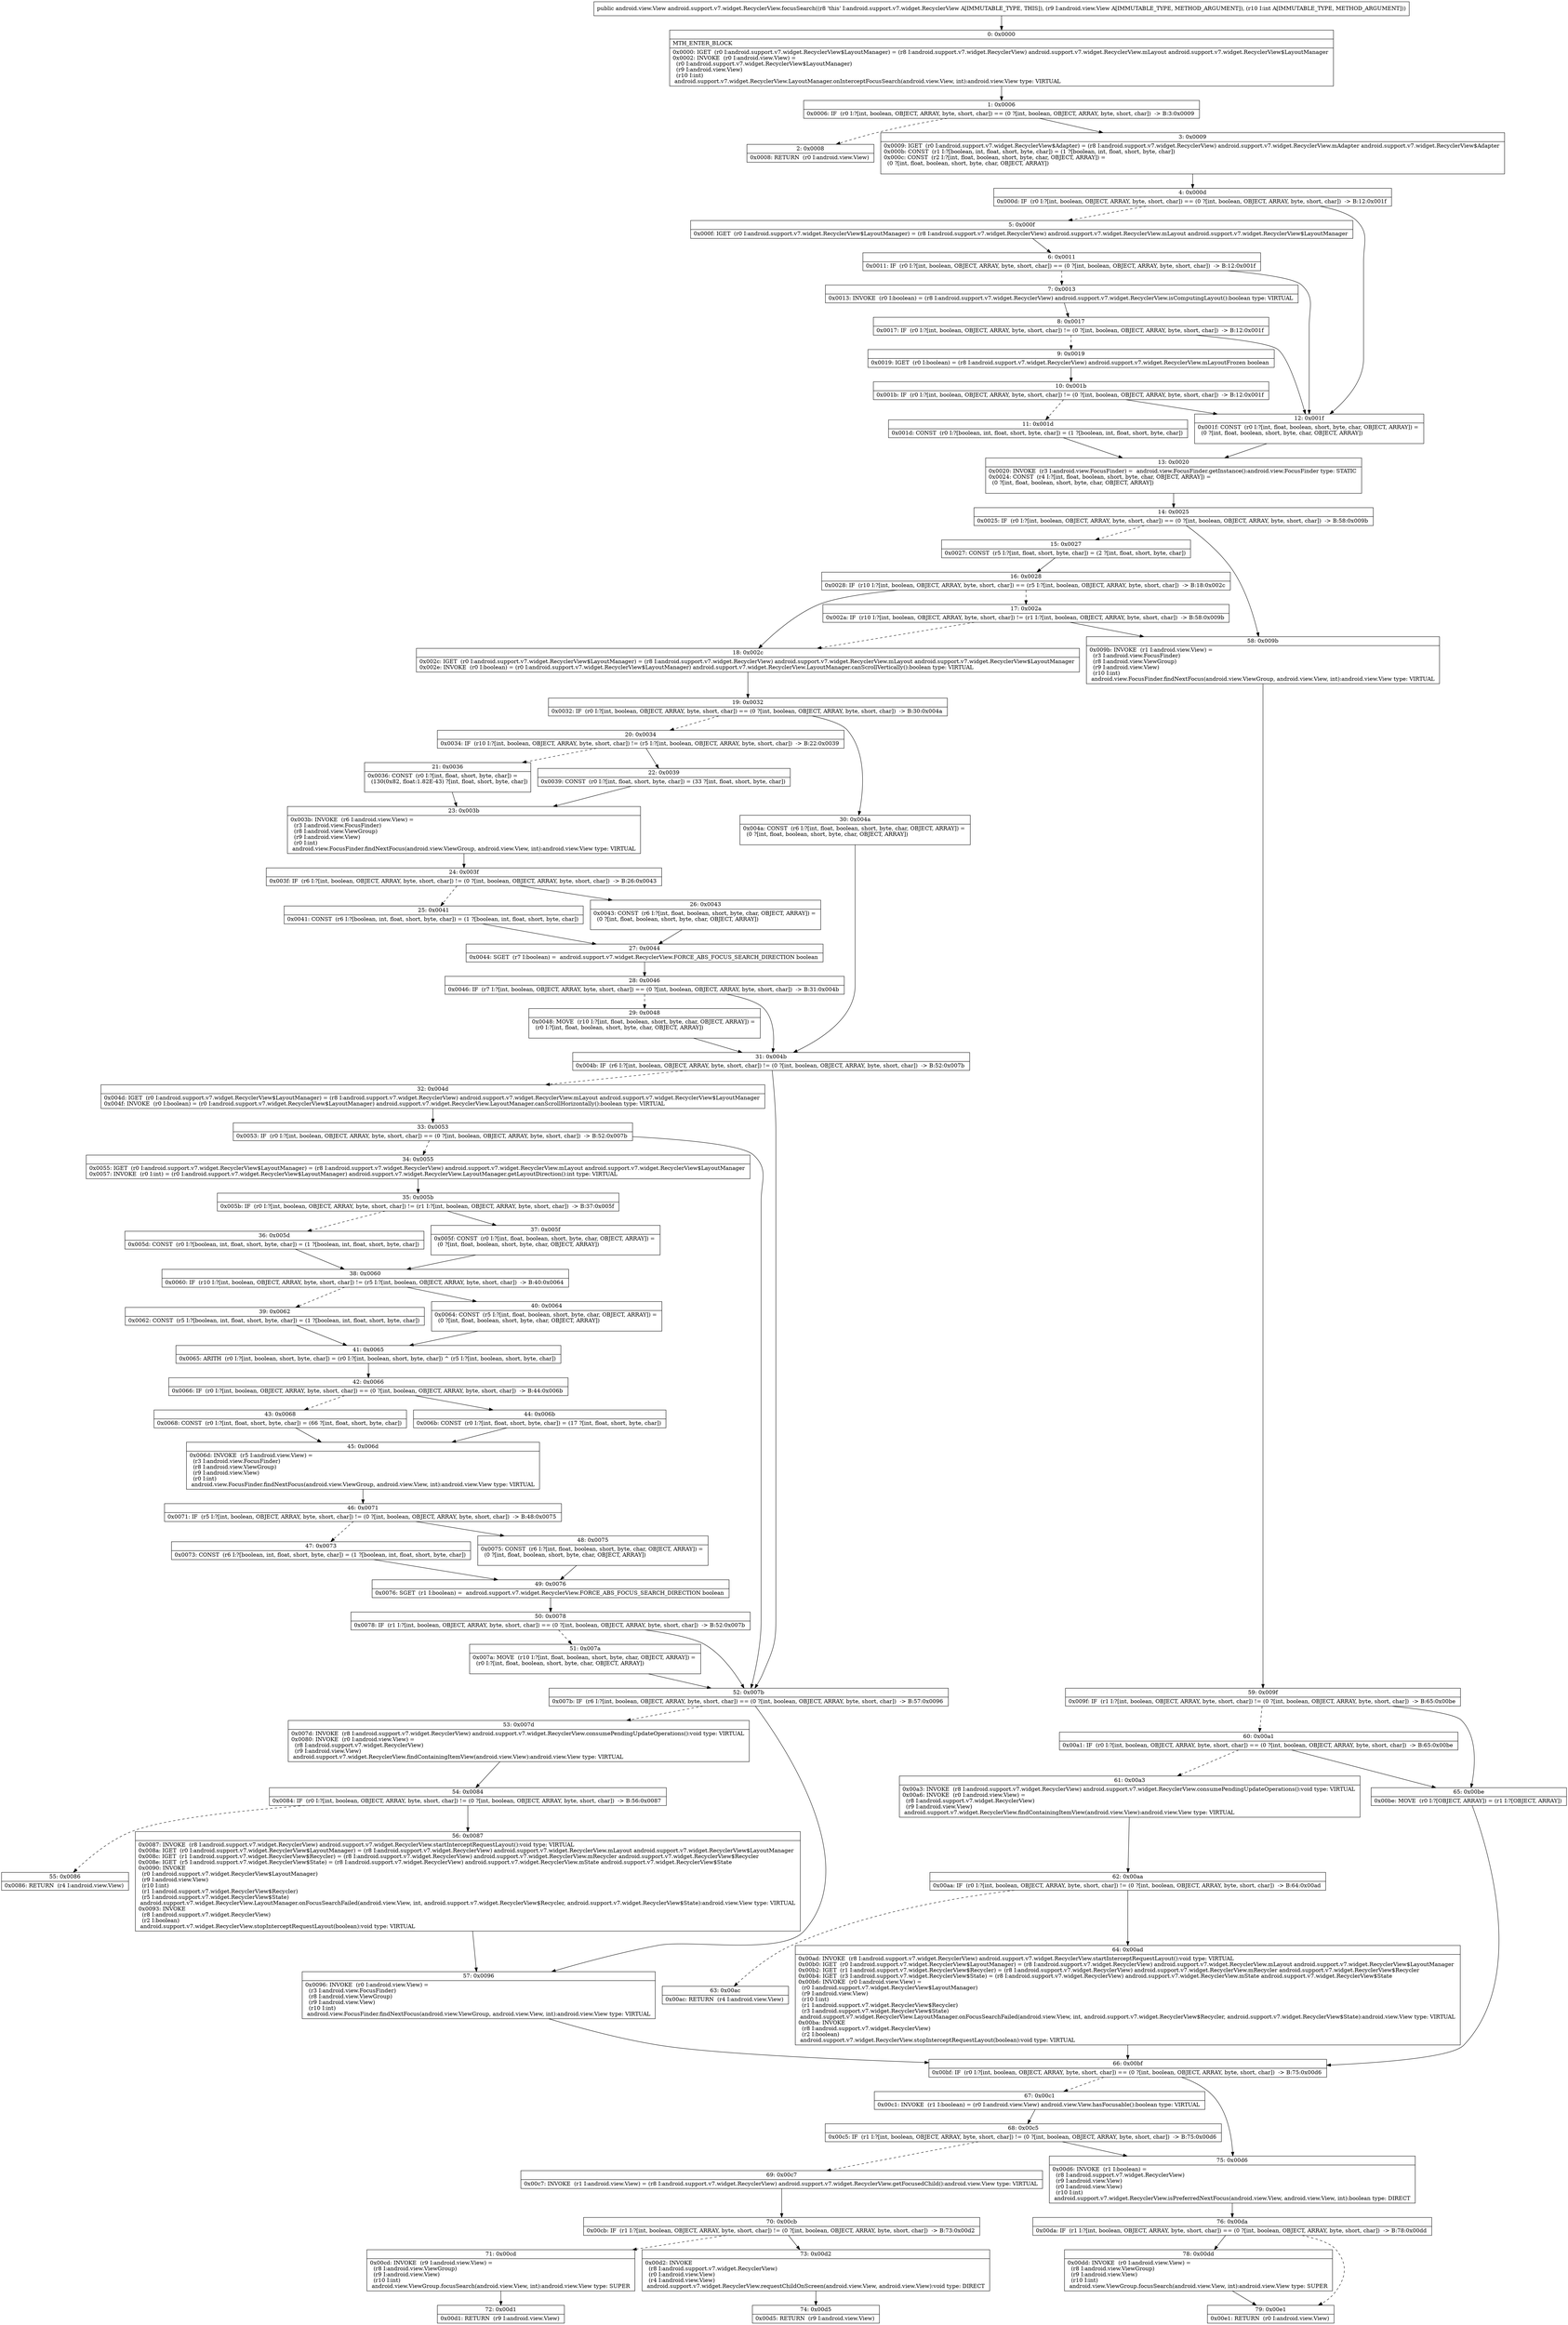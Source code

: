 digraph "CFG forandroid.support.v7.widget.RecyclerView.focusSearch(Landroid\/view\/View;I)Landroid\/view\/View;" {
Node_0 [shape=record,label="{0\:\ 0x0000|MTH_ENTER_BLOCK\l|0x0000: IGET  (r0 I:android.support.v7.widget.RecyclerView$LayoutManager) = (r8 I:android.support.v7.widget.RecyclerView) android.support.v7.widget.RecyclerView.mLayout android.support.v7.widget.RecyclerView$LayoutManager \l0x0002: INVOKE  (r0 I:android.view.View) = \l  (r0 I:android.support.v7.widget.RecyclerView$LayoutManager)\l  (r9 I:android.view.View)\l  (r10 I:int)\l android.support.v7.widget.RecyclerView.LayoutManager.onInterceptFocusSearch(android.view.View, int):android.view.View type: VIRTUAL \l}"];
Node_1 [shape=record,label="{1\:\ 0x0006|0x0006: IF  (r0 I:?[int, boolean, OBJECT, ARRAY, byte, short, char]) == (0 ?[int, boolean, OBJECT, ARRAY, byte, short, char])  \-\> B:3:0x0009 \l}"];
Node_2 [shape=record,label="{2\:\ 0x0008|0x0008: RETURN  (r0 I:android.view.View) \l}"];
Node_3 [shape=record,label="{3\:\ 0x0009|0x0009: IGET  (r0 I:android.support.v7.widget.RecyclerView$Adapter) = (r8 I:android.support.v7.widget.RecyclerView) android.support.v7.widget.RecyclerView.mAdapter android.support.v7.widget.RecyclerView$Adapter \l0x000b: CONST  (r1 I:?[boolean, int, float, short, byte, char]) = (1 ?[boolean, int, float, short, byte, char]) \l0x000c: CONST  (r2 I:?[int, float, boolean, short, byte, char, OBJECT, ARRAY]) = \l  (0 ?[int, float, boolean, short, byte, char, OBJECT, ARRAY])\l \l}"];
Node_4 [shape=record,label="{4\:\ 0x000d|0x000d: IF  (r0 I:?[int, boolean, OBJECT, ARRAY, byte, short, char]) == (0 ?[int, boolean, OBJECT, ARRAY, byte, short, char])  \-\> B:12:0x001f \l}"];
Node_5 [shape=record,label="{5\:\ 0x000f|0x000f: IGET  (r0 I:android.support.v7.widget.RecyclerView$LayoutManager) = (r8 I:android.support.v7.widget.RecyclerView) android.support.v7.widget.RecyclerView.mLayout android.support.v7.widget.RecyclerView$LayoutManager \l}"];
Node_6 [shape=record,label="{6\:\ 0x0011|0x0011: IF  (r0 I:?[int, boolean, OBJECT, ARRAY, byte, short, char]) == (0 ?[int, boolean, OBJECT, ARRAY, byte, short, char])  \-\> B:12:0x001f \l}"];
Node_7 [shape=record,label="{7\:\ 0x0013|0x0013: INVOKE  (r0 I:boolean) = (r8 I:android.support.v7.widget.RecyclerView) android.support.v7.widget.RecyclerView.isComputingLayout():boolean type: VIRTUAL \l}"];
Node_8 [shape=record,label="{8\:\ 0x0017|0x0017: IF  (r0 I:?[int, boolean, OBJECT, ARRAY, byte, short, char]) != (0 ?[int, boolean, OBJECT, ARRAY, byte, short, char])  \-\> B:12:0x001f \l}"];
Node_9 [shape=record,label="{9\:\ 0x0019|0x0019: IGET  (r0 I:boolean) = (r8 I:android.support.v7.widget.RecyclerView) android.support.v7.widget.RecyclerView.mLayoutFrozen boolean \l}"];
Node_10 [shape=record,label="{10\:\ 0x001b|0x001b: IF  (r0 I:?[int, boolean, OBJECT, ARRAY, byte, short, char]) != (0 ?[int, boolean, OBJECT, ARRAY, byte, short, char])  \-\> B:12:0x001f \l}"];
Node_11 [shape=record,label="{11\:\ 0x001d|0x001d: CONST  (r0 I:?[boolean, int, float, short, byte, char]) = (1 ?[boolean, int, float, short, byte, char]) \l}"];
Node_12 [shape=record,label="{12\:\ 0x001f|0x001f: CONST  (r0 I:?[int, float, boolean, short, byte, char, OBJECT, ARRAY]) = \l  (0 ?[int, float, boolean, short, byte, char, OBJECT, ARRAY])\l \l}"];
Node_13 [shape=record,label="{13\:\ 0x0020|0x0020: INVOKE  (r3 I:android.view.FocusFinder) =  android.view.FocusFinder.getInstance():android.view.FocusFinder type: STATIC \l0x0024: CONST  (r4 I:?[int, float, boolean, short, byte, char, OBJECT, ARRAY]) = \l  (0 ?[int, float, boolean, short, byte, char, OBJECT, ARRAY])\l \l}"];
Node_14 [shape=record,label="{14\:\ 0x0025|0x0025: IF  (r0 I:?[int, boolean, OBJECT, ARRAY, byte, short, char]) == (0 ?[int, boolean, OBJECT, ARRAY, byte, short, char])  \-\> B:58:0x009b \l}"];
Node_15 [shape=record,label="{15\:\ 0x0027|0x0027: CONST  (r5 I:?[int, float, short, byte, char]) = (2 ?[int, float, short, byte, char]) \l}"];
Node_16 [shape=record,label="{16\:\ 0x0028|0x0028: IF  (r10 I:?[int, boolean, OBJECT, ARRAY, byte, short, char]) == (r5 I:?[int, boolean, OBJECT, ARRAY, byte, short, char])  \-\> B:18:0x002c \l}"];
Node_17 [shape=record,label="{17\:\ 0x002a|0x002a: IF  (r10 I:?[int, boolean, OBJECT, ARRAY, byte, short, char]) != (r1 I:?[int, boolean, OBJECT, ARRAY, byte, short, char])  \-\> B:58:0x009b \l}"];
Node_18 [shape=record,label="{18\:\ 0x002c|0x002c: IGET  (r0 I:android.support.v7.widget.RecyclerView$LayoutManager) = (r8 I:android.support.v7.widget.RecyclerView) android.support.v7.widget.RecyclerView.mLayout android.support.v7.widget.RecyclerView$LayoutManager \l0x002e: INVOKE  (r0 I:boolean) = (r0 I:android.support.v7.widget.RecyclerView$LayoutManager) android.support.v7.widget.RecyclerView.LayoutManager.canScrollVertically():boolean type: VIRTUAL \l}"];
Node_19 [shape=record,label="{19\:\ 0x0032|0x0032: IF  (r0 I:?[int, boolean, OBJECT, ARRAY, byte, short, char]) == (0 ?[int, boolean, OBJECT, ARRAY, byte, short, char])  \-\> B:30:0x004a \l}"];
Node_20 [shape=record,label="{20\:\ 0x0034|0x0034: IF  (r10 I:?[int, boolean, OBJECT, ARRAY, byte, short, char]) != (r5 I:?[int, boolean, OBJECT, ARRAY, byte, short, char])  \-\> B:22:0x0039 \l}"];
Node_21 [shape=record,label="{21\:\ 0x0036|0x0036: CONST  (r0 I:?[int, float, short, byte, char]) = \l  (130(0x82, float:1.82E\-43) ?[int, float, short, byte, char])\l \l}"];
Node_22 [shape=record,label="{22\:\ 0x0039|0x0039: CONST  (r0 I:?[int, float, short, byte, char]) = (33 ?[int, float, short, byte, char]) \l}"];
Node_23 [shape=record,label="{23\:\ 0x003b|0x003b: INVOKE  (r6 I:android.view.View) = \l  (r3 I:android.view.FocusFinder)\l  (r8 I:android.view.ViewGroup)\l  (r9 I:android.view.View)\l  (r0 I:int)\l android.view.FocusFinder.findNextFocus(android.view.ViewGroup, android.view.View, int):android.view.View type: VIRTUAL \l}"];
Node_24 [shape=record,label="{24\:\ 0x003f|0x003f: IF  (r6 I:?[int, boolean, OBJECT, ARRAY, byte, short, char]) != (0 ?[int, boolean, OBJECT, ARRAY, byte, short, char])  \-\> B:26:0x0043 \l}"];
Node_25 [shape=record,label="{25\:\ 0x0041|0x0041: CONST  (r6 I:?[boolean, int, float, short, byte, char]) = (1 ?[boolean, int, float, short, byte, char]) \l}"];
Node_26 [shape=record,label="{26\:\ 0x0043|0x0043: CONST  (r6 I:?[int, float, boolean, short, byte, char, OBJECT, ARRAY]) = \l  (0 ?[int, float, boolean, short, byte, char, OBJECT, ARRAY])\l \l}"];
Node_27 [shape=record,label="{27\:\ 0x0044|0x0044: SGET  (r7 I:boolean) =  android.support.v7.widget.RecyclerView.FORCE_ABS_FOCUS_SEARCH_DIRECTION boolean \l}"];
Node_28 [shape=record,label="{28\:\ 0x0046|0x0046: IF  (r7 I:?[int, boolean, OBJECT, ARRAY, byte, short, char]) == (0 ?[int, boolean, OBJECT, ARRAY, byte, short, char])  \-\> B:31:0x004b \l}"];
Node_29 [shape=record,label="{29\:\ 0x0048|0x0048: MOVE  (r10 I:?[int, float, boolean, short, byte, char, OBJECT, ARRAY]) = \l  (r0 I:?[int, float, boolean, short, byte, char, OBJECT, ARRAY])\l \l}"];
Node_30 [shape=record,label="{30\:\ 0x004a|0x004a: CONST  (r6 I:?[int, float, boolean, short, byte, char, OBJECT, ARRAY]) = \l  (0 ?[int, float, boolean, short, byte, char, OBJECT, ARRAY])\l \l}"];
Node_31 [shape=record,label="{31\:\ 0x004b|0x004b: IF  (r6 I:?[int, boolean, OBJECT, ARRAY, byte, short, char]) != (0 ?[int, boolean, OBJECT, ARRAY, byte, short, char])  \-\> B:52:0x007b \l}"];
Node_32 [shape=record,label="{32\:\ 0x004d|0x004d: IGET  (r0 I:android.support.v7.widget.RecyclerView$LayoutManager) = (r8 I:android.support.v7.widget.RecyclerView) android.support.v7.widget.RecyclerView.mLayout android.support.v7.widget.RecyclerView$LayoutManager \l0x004f: INVOKE  (r0 I:boolean) = (r0 I:android.support.v7.widget.RecyclerView$LayoutManager) android.support.v7.widget.RecyclerView.LayoutManager.canScrollHorizontally():boolean type: VIRTUAL \l}"];
Node_33 [shape=record,label="{33\:\ 0x0053|0x0053: IF  (r0 I:?[int, boolean, OBJECT, ARRAY, byte, short, char]) == (0 ?[int, boolean, OBJECT, ARRAY, byte, short, char])  \-\> B:52:0x007b \l}"];
Node_34 [shape=record,label="{34\:\ 0x0055|0x0055: IGET  (r0 I:android.support.v7.widget.RecyclerView$LayoutManager) = (r8 I:android.support.v7.widget.RecyclerView) android.support.v7.widget.RecyclerView.mLayout android.support.v7.widget.RecyclerView$LayoutManager \l0x0057: INVOKE  (r0 I:int) = (r0 I:android.support.v7.widget.RecyclerView$LayoutManager) android.support.v7.widget.RecyclerView.LayoutManager.getLayoutDirection():int type: VIRTUAL \l}"];
Node_35 [shape=record,label="{35\:\ 0x005b|0x005b: IF  (r0 I:?[int, boolean, OBJECT, ARRAY, byte, short, char]) != (r1 I:?[int, boolean, OBJECT, ARRAY, byte, short, char])  \-\> B:37:0x005f \l}"];
Node_36 [shape=record,label="{36\:\ 0x005d|0x005d: CONST  (r0 I:?[boolean, int, float, short, byte, char]) = (1 ?[boolean, int, float, short, byte, char]) \l}"];
Node_37 [shape=record,label="{37\:\ 0x005f|0x005f: CONST  (r0 I:?[int, float, boolean, short, byte, char, OBJECT, ARRAY]) = \l  (0 ?[int, float, boolean, short, byte, char, OBJECT, ARRAY])\l \l}"];
Node_38 [shape=record,label="{38\:\ 0x0060|0x0060: IF  (r10 I:?[int, boolean, OBJECT, ARRAY, byte, short, char]) != (r5 I:?[int, boolean, OBJECT, ARRAY, byte, short, char])  \-\> B:40:0x0064 \l}"];
Node_39 [shape=record,label="{39\:\ 0x0062|0x0062: CONST  (r5 I:?[boolean, int, float, short, byte, char]) = (1 ?[boolean, int, float, short, byte, char]) \l}"];
Node_40 [shape=record,label="{40\:\ 0x0064|0x0064: CONST  (r5 I:?[int, float, boolean, short, byte, char, OBJECT, ARRAY]) = \l  (0 ?[int, float, boolean, short, byte, char, OBJECT, ARRAY])\l \l}"];
Node_41 [shape=record,label="{41\:\ 0x0065|0x0065: ARITH  (r0 I:?[int, boolean, short, byte, char]) = (r0 I:?[int, boolean, short, byte, char]) ^ (r5 I:?[int, boolean, short, byte, char]) \l}"];
Node_42 [shape=record,label="{42\:\ 0x0066|0x0066: IF  (r0 I:?[int, boolean, OBJECT, ARRAY, byte, short, char]) == (0 ?[int, boolean, OBJECT, ARRAY, byte, short, char])  \-\> B:44:0x006b \l}"];
Node_43 [shape=record,label="{43\:\ 0x0068|0x0068: CONST  (r0 I:?[int, float, short, byte, char]) = (66 ?[int, float, short, byte, char]) \l}"];
Node_44 [shape=record,label="{44\:\ 0x006b|0x006b: CONST  (r0 I:?[int, float, short, byte, char]) = (17 ?[int, float, short, byte, char]) \l}"];
Node_45 [shape=record,label="{45\:\ 0x006d|0x006d: INVOKE  (r5 I:android.view.View) = \l  (r3 I:android.view.FocusFinder)\l  (r8 I:android.view.ViewGroup)\l  (r9 I:android.view.View)\l  (r0 I:int)\l android.view.FocusFinder.findNextFocus(android.view.ViewGroup, android.view.View, int):android.view.View type: VIRTUAL \l}"];
Node_46 [shape=record,label="{46\:\ 0x0071|0x0071: IF  (r5 I:?[int, boolean, OBJECT, ARRAY, byte, short, char]) != (0 ?[int, boolean, OBJECT, ARRAY, byte, short, char])  \-\> B:48:0x0075 \l}"];
Node_47 [shape=record,label="{47\:\ 0x0073|0x0073: CONST  (r6 I:?[boolean, int, float, short, byte, char]) = (1 ?[boolean, int, float, short, byte, char]) \l}"];
Node_48 [shape=record,label="{48\:\ 0x0075|0x0075: CONST  (r6 I:?[int, float, boolean, short, byte, char, OBJECT, ARRAY]) = \l  (0 ?[int, float, boolean, short, byte, char, OBJECT, ARRAY])\l \l}"];
Node_49 [shape=record,label="{49\:\ 0x0076|0x0076: SGET  (r1 I:boolean) =  android.support.v7.widget.RecyclerView.FORCE_ABS_FOCUS_SEARCH_DIRECTION boolean \l}"];
Node_50 [shape=record,label="{50\:\ 0x0078|0x0078: IF  (r1 I:?[int, boolean, OBJECT, ARRAY, byte, short, char]) == (0 ?[int, boolean, OBJECT, ARRAY, byte, short, char])  \-\> B:52:0x007b \l}"];
Node_51 [shape=record,label="{51\:\ 0x007a|0x007a: MOVE  (r10 I:?[int, float, boolean, short, byte, char, OBJECT, ARRAY]) = \l  (r0 I:?[int, float, boolean, short, byte, char, OBJECT, ARRAY])\l \l}"];
Node_52 [shape=record,label="{52\:\ 0x007b|0x007b: IF  (r6 I:?[int, boolean, OBJECT, ARRAY, byte, short, char]) == (0 ?[int, boolean, OBJECT, ARRAY, byte, short, char])  \-\> B:57:0x0096 \l}"];
Node_53 [shape=record,label="{53\:\ 0x007d|0x007d: INVOKE  (r8 I:android.support.v7.widget.RecyclerView) android.support.v7.widget.RecyclerView.consumePendingUpdateOperations():void type: VIRTUAL \l0x0080: INVOKE  (r0 I:android.view.View) = \l  (r8 I:android.support.v7.widget.RecyclerView)\l  (r9 I:android.view.View)\l android.support.v7.widget.RecyclerView.findContainingItemView(android.view.View):android.view.View type: VIRTUAL \l}"];
Node_54 [shape=record,label="{54\:\ 0x0084|0x0084: IF  (r0 I:?[int, boolean, OBJECT, ARRAY, byte, short, char]) != (0 ?[int, boolean, OBJECT, ARRAY, byte, short, char])  \-\> B:56:0x0087 \l}"];
Node_55 [shape=record,label="{55\:\ 0x0086|0x0086: RETURN  (r4 I:android.view.View) \l}"];
Node_56 [shape=record,label="{56\:\ 0x0087|0x0087: INVOKE  (r8 I:android.support.v7.widget.RecyclerView) android.support.v7.widget.RecyclerView.startInterceptRequestLayout():void type: VIRTUAL \l0x008a: IGET  (r0 I:android.support.v7.widget.RecyclerView$LayoutManager) = (r8 I:android.support.v7.widget.RecyclerView) android.support.v7.widget.RecyclerView.mLayout android.support.v7.widget.RecyclerView$LayoutManager \l0x008c: IGET  (r1 I:android.support.v7.widget.RecyclerView$Recycler) = (r8 I:android.support.v7.widget.RecyclerView) android.support.v7.widget.RecyclerView.mRecycler android.support.v7.widget.RecyclerView$Recycler \l0x008e: IGET  (r5 I:android.support.v7.widget.RecyclerView$State) = (r8 I:android.support.v7.widget.RecyclerView) android.support.v7.widget.RecyclerView.mState android.support.v7.widget.RecyclerView$State \l0x0090: INVOKE  \l  (r0 I:android.support.v7.widget.RecyclerView$LayoutManager)\l  (r9 I:android.view.View)\l  (r10 I:int)\l  (r1 I:android.support.v7.widget.RecyclerView$Recycler)\l  (r5 I:android.support.v7.widget.RecyclerView$State)\l android.support.v7.widget.RecyclerView.LayoutManager.onFocusSearchFailed(android.view.View, int, android.support.v7.widget.RecyclerView$Recycler, android.support.v7.widget.RecyclerView$State):android.view.View type: VIRTUAL \l0x0093: INVOKE  \l  (r8 I:android.support.v7.widget.RecyclerView)\l  (r2 I:boolean)\l android.support.v7.widget.RecyclerView.stopInterceptRequestLayout(boolean):void type: VIRTUAL \l}"];
Node_57 [shape=record,label="{57\:\ 0x0096|0x0096: INVOKE  (r0 I:android.view.View) = \l  (r3 I:android.view.FocusFinder)\l  (r8 I:android.view.ViewGroup)\l  (r9 I:android.view.View)\l  (r10 I:int)\l android.view.FocusFinder.findNextFocus(android.view.ViewGroup, android.view.View, int):android.view.View type: VIRTUAL \l}"];
Node_58 [shape=record,label="{58\:\ 0x009b|0x009b: INVOKE  (r1 I:android.view.View) = \l  (r3 I:android.view.FocusFinder)\l  (r8 I:android.view.ViewGroup)\l  (r9 I:android.view.View)\l  (r10 I:int)\l android.view.FocusFinder.findNextFocus(android.view.ViewGroup, android.view.View, int):android.view.View type: VIRTUAL \l}"];
Node_59 [shape=record,label="{59\:\ 0x009f|0x009f: IF  (r1 I:?[int, boolean, OBJECT, ARRAY, byte, short, char]) != (0 ?[int, boolean, OBJECT, ARRAY, byte, short, char])  \-\> B:65:0x00be \l}"];
Node_60 [shape=record,label="{60\:\ 0x00a1|0x00a1: IF  (r0 I:?[int, boolean, OBJECT, ARRAY, byte, short, char]) == (0 ?[int, boolean, OBJECT, ARRAY, byte, short, char])  \-\> B:65:0x00be \l}"];
Node_61 [shape=record,label="{61\:\ 0x00a3|0x00a3: INVOKE  (r8 I:android.support.v7.widget.RecyclerView) android.support.v7.widget.RecyclerView.consumePendingUpdateOperations():void type: VIRTUAL \l0x00a6: INVOKE  (r0 I:android.view.View) = \l  (r8 I:android.support.v7.widget.RecyclerView)\l  (r9 I:android.view.View)\l android.support.v7.widget.RecyclerView.findContainingItemView(android.view.View):android.view.View type: VIRTUAL \l}"];
Node_62 [shape=record,label="{62\:\ 0x00aa|0x00aa: IF  (r0 I:?[int, boolean, OBJECT, ARRAY, byte, short, char]) != (0 ?[int, boolean, OBJECT, ARRAY, byte, short, char])  \-\> B:64:0x00ad \l}"];
Node_63 [shape=record,label="{63\:\ 0x00ac|0x00ac: RETURN  (r4 I:android.view.View) \l}"];
Node_64 [shape=record,label="{64\:\ 0x00ad|0x00ad: INVOKE  (r8 I:android.support.v7.widget.RecyclerView) android.support.v7.widget.RecyclerView.startInterceptRequestLayout():void type: VIRTUAL \l0x00b0: IGET  (r0 I:android.support.v7.widget.RecyclerView$LayoutManager) = (r8 I:android.support.v7.widget.RecyclerView) android.support.v7.widget.RecyclerView.mLayout android.support.v7.widget.RecyclerView$LayoutManager \l0x00b2: IGET  (r1 I:android.support.v7.widget.RecyclerView$Recycler) = (r8 I:android.support.v7.widget.RecyclerView) android.support.v7.widget.RecyclerView.mRecycler android.support.v7.widget.RecyclerView$Recycler \l0x00b4: IGET  (r3 I:android.support.v7.widget.RecyclerView$State) = (r8 I:android.support.v7.widget.RecyclerView) android.support.v7.widget.RecyclerView.mState android.support.v7.widget.RecyclerView$State \l0x00b6: INVOKE  (r0 I:android.view.View) = \l  (r0 I:android.support.v7.widget.RecyclerView$LayoutManager)\l  (r9 I:android.view.View)\l  (r10 I:int)\l  (r1 I:android.support.v7.widget.RecyclerView$Recycler)\l  (r3 I:android.support.v7.widget.RecyclerView$State)\l android.support.v7.widget.RecyclerView.LayoutManager.onFocusSearchFailed(android.view.View, int, android.support.v7.widget.RecyclerView$Recycler, android.support.v7.widget.RecyclerView$State):android.view.View type: VIRTUAL \l0x00ba: INVOKE  \l  (r8 I:android.support.v7.widget.RecyclerView)\l  (r2 I:boolean)\l android.support.v7.widget.RecyclerView.stopInterceptRequestLayout(boolean):void type: VIRTUAL \l}"];
Node_65 [shape=record,label="{65\:\ 0x00be|0x00be: MOVE  (r0 I:?[OBJECT, ARRAY]) = (r1 I:?[OBJECT, ARRAY]) \l}"];
Node_66 [shape=record,label="{66\:\ 0x00bf|0x00bf: IF  (r0 I:?[int, boolean, OBJECT, ARRAY, byte, short, char]) == (0 ?[int, boolean, OBJECT, ARRAY, byte, short, char])  \-\> B:75:0x00d6 \l}"];
Node_67 [shape=record,label="{67\:\ 0x00c1|0x00c1: INVOKE  (r1 I:boolean) = (r0 I:android.view.View) android.view.View.hasFocusable():boolean type: VIRTUAL \l}"];
Node_68 [shape=record,label="{68\:\ 0x00c5|0x00c5: IF  (r1 I:?[int, boolean, OBJECT, ARRAY, byte, short, char]) != (0 ?[int, boolean, OBJECT, ARRAY, byte, short, char])  \-\> B:75:0x00d6 \l}"];
Node_69 [shape=record,label="{69\:\ 0x00c7|0x00c7: INVOKE  (r1 I:android.view.View) = (r8 I:android.support.v7.widget.RecyclerView) android.support.v7.widget.RecyclerView.getFocusedChild():android.view.View type: VIRTUAL \l}"];
Node_70 [shape=record,label="{70\:\ 0x00cb|0x00cb: IF  (r1 I:?[int, boolean, OBJECT, ARRAY, byte, short, char]) != (0 ?[int, boolean, OBJECT, ARRAY, byte, short, char])  \-\> B:73:0x00d2 \l}"];
Node_71 [shape=record,label="{71\:\ 0x00cd|0x00cd: INVOKE  (r9 I:android.view.View) = \l  (r8 I:android.view.ViewGroup)\l  (r9 I:android.view.View)\l  (r10 I:int)\l android.view.ViewGroup.focusSearch(android.view.View, int):android.view.View type: SUPER \l}"];
Node_72 [shape=record,label="{72\:\ 0x00d1|0x00d1: RETURN  (r9 I:android.view.View) \l}"];
Node_73 [shape=record,label="{73\:\ 0x00d2|0x00d2: INVOKE  \l  (r8 I:android.support.v7.widget.RecyclerView)\l  (r0 I:android.view.View)\l  (r4 I:android.view.View)\l android.support.v7.widget.RecyclerView.requestChildOnScreen(android.view.View, android.view.View):void type: DIRECT \l}"];
Node_74 [shape=record,label="{74\:\ 0x00d5|0x00d5: RETURN  (r9 I:android.view.View) \l}"];
Node_75 [shape=record,label="{75\:\ 0x00d6|0x00d6: INVOKE  (r1 I:boolean) = \l  (r8 I:android.support.v7.widget.RecyclerView)\l  (r9 I:android.view.View)\l  (r0 I:android.view.View)\l  (r10 I:int)\l android.support.v7.widget.RecyclerView.isPreferredNextFocus(android.view.View, android.view.View, int):boolean type: DIRECT \l}"];
Node_76 [shape=record,label="{76\:\ 0x00da|0x00da: IF  (r1 I:?[int, boolean, OBJECT, ARRAY, byte, short, char]) == (0 ?[int, boolean, OBJECT, ARRAY, byte, short, char])  \-\> B:78:0x00dd \l}"];
Node_78 [shape=record,label="{78\:\ 0x00dd|0x00dd: INVOKE  (r0 I:android.view.View) = \l  (r8 I:android.view.ViewGroup)\l  (r9 I:android.view.View)\l  (r10 I:int)\l android.view.ViewGroup.focusSearch(android.view.View, int):android.view.View type: SUPER \l}"];
Node_79 [shape=record,label="{79\:\ 0x00e1|0x00e1: RETURN  (r0 I:android.view.View) \l}"];
MethodNode[shape=record,label="{public android.view.View android.support.v7.widget.RecyclerView.focusSearch((r8 'this' I:android.support.v7.widget.RecyclerView A[IMMUTABLE_TYPE, THIS]), (r9 I:android.view.View A[IMMUTABLE_TYPE, METHOD_ARGUMENT]), (r10 I:int A[IMMUTABLE_TYPE, METHOD_ARGUMENT])) }"];
MethodNode -> Node_0;
Node_0 -> Node_1;
Node_1 -> Node_2[style=dashed];
Node_1 -> Node_3;
Node_3 -> Node_4;
Node_4 -> Node_5[style=dashed];
Node_4 -> Node_12;
Node_5 -> Node_6;
Node_6 -> Node_7[style=dashed];
Node_6 -> Node_12;
Node_7 -> Node_8;
Node_8 -> Node_9[style=dashed];
Node_8 -> Node_12;
Node_9 -> Node_10;
Node_10 -> Node_11[style=dashed];
Node_10 -> Node_12;
Node_11 -> Node_13;
Node_12 -> Node_13;
Node_13 -> Node_14;
Node_14 -> Node_15[style=dashed];
Node_14 -> Node_58;
Node_15 -> Node_16;
Node_16 -> Node_17[style=dashed];
Node_16 -> Node_18;
Node_17 -> Node_18[style=dashed];
Node_17 -> Node_58;
Node_18 -> Node_19;
Node_19 -> Node_20[style=dashed];
Node_19 -> Node_30;
Node_20 -> Node_21[style=dashed];
Node_20 -> Node_22;
Node_21 -> Node_23;
Node_22 -> Node_23;
Node_23 -> Node_24;
Node_24 -> Node_25[style=dashed];
Node_24 -> Node_26;
Node_25 -> Node_27;
Node_26 -> Node_27;
Node_27 -> Node_28;
Node_28 -> Node_29[style=dashed];
Node_28 -> Node_31;
Node_29 -> Node_31;
Node_30 -> Node_31;
Node_31 -> Node_32[style=dashed];
Node_31 -> Node_52;
Node_32 -> Node_33;
Node_33 -> Node_34[style=dashed];
Node_33 -> Node_52;
Node_34 -> Node_35;
Node_35 -> Node_36[style=dashed];
Node_35 -> Node_37;
Node_36 -> Node_38;
Node_37 -> Node_38;
Node_38 -> Node_39[style=dashed];
Node_38 -> Node_40;
Node_39 -> Node_41;
Node_40 -> Node_41;
Node_41 -> Node_42;
Node_42 -> Node_43[style=dashed];
Node_42 -> Node_44;
Node_43 -> Node_45;
Node_44 -> Node_45;
Node_45 -> Node_46;
Node_46 -> Node_47[style=dashed];
Node_46 -> Node_48;
Node_47 -> Node_49;
Node_48 -> Node_49;
Node_49 -> Node_50;
Node_50 -> Node_51[style=dashed];
Node_50 -> Node_52;
Node_51 -> Node_52;
Node_52 -> Node_53[style=dashed];
Node_52 -> Node_57;
Node_53 -> Node_54;
Node_54 -> Node_55[style=dashed];
Node_54 -> Node_56;
Node_56 -> Node_57;
Node_57 -> Node_66;
Node_58 -> Node_59;
Node_59 -> Node_60[style=dashed];
Node_59 -> Node_65;
Node_60 -> Node_61[style=dashed];
Node_60 -> Node_65;
Node_61 -> Node_62;
Node_62 -> Node_63[style=dashed];
Node_62 -> Node_64;
Node_64 -> Node_66;
Node_65 -> Node_66;
Node_66 -> Node_67[style=dashed];
Node_66 -> Node_75;
Node_67 -> Node_68;
Node_68 -> Node_69[style=dashed];
Node_68 -> Node_75;
Node_69 -> Node_70;
Node_70 -> Node_71[style=dashed];
Node_70 -> Node_73;
Node_71 -> Node_72;
Node_73 -> Node_74;
Node_75 -> Node_76;
Node_76 -> Node_78;
Node_76 -> Node_79[style=dashed];
Node_78 -> Node_79;
}

